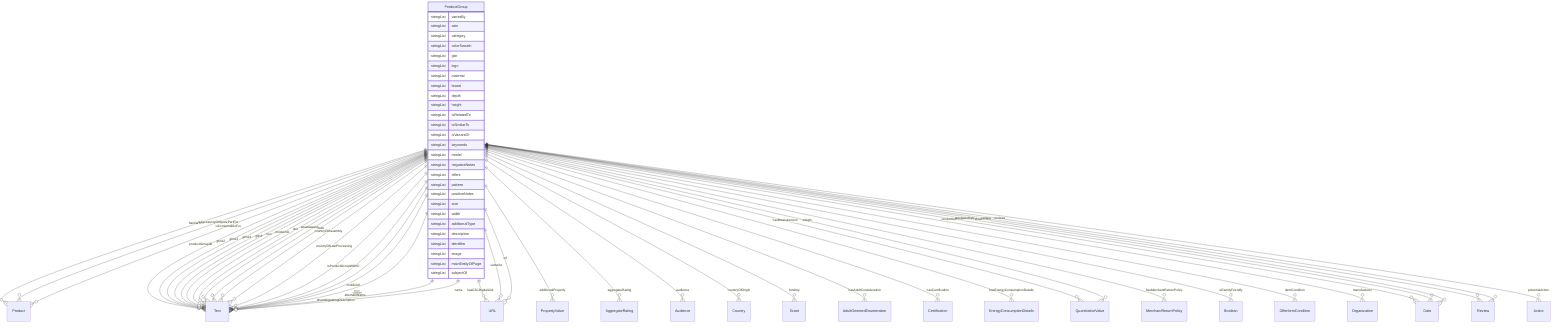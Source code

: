 erDiagram
ProductGroup {
    stringList variesBy  
    stringList asin  
    stringList category  
    stringList colorSwatch  
    stringList gtin  
    stringList logo  
    stringList material  
    stringList brand  
    stringList depth  
    stringList height  
    stringList isRelatedTo  
    stringList isSimilarTo  
    stringList isVariantOf  
    stringList keywords  
    stringList model  
    stringList negativeNotes  
    stringList offers  
    stringList pattern  
    stringList positiveNotes  
    stringList size  
    stringList width  
    stringList additionalType  
    stringList description  
    stringList identifier  
    stringList image  
    stringList mainEntityOfPage  
    stringList subjectOf  
}

ProductGroup ||--}o Product : "hasVariant"
ProductGroup ||--}o Text : "productGroupID"
ProductGroup ||--}o Text : "gtin12"
ProductGroup ||--}o Text : "gtin13"
ProductGroup ||--}o Text : "gtin14"
ProductGroup ||--}o Text : "gtin8"
ProductGroup ||--}o URL : "hasGS1DigitalLink"
ProductGroup ||--}o Text : "nsn"
ProductGroup ||--}o Text : "productID"
ProductGroup ||--}o Text : "sku"
ProductGroup ||--}o PropertyValue : "additionalProperty"
ProductGroup ||--}o AggregateRating : "aggregateRating"
ProductGroup ||--}o Audience : "audience"
ProductGroup ||--}o Text : "award"
ProductGroup ||--}o Text : "awards"
ProductGroup ||--}o Text : "color"
ProductGroup ||--}o Text : "countryOfAssembly"
ProductGroup ||--}o Text : "countryOfLastProcessing"
ProductGroup ||--}o Country : "countryOfOrigin"
ProductGroup ||--}o Grant : "funding"
ProductGroup ||--}o AdultOrientedEnumeration : "hasAdultConsideration"
ProductGroup ||--}o Certification : "hasCertification"
ProductGroup ||--}o EnergyConsumptionDetails : "hasEnergyConsumptionDetails"
ProductGroup ||--}o QuantitativeValue : "hasMeasurement"
ProductGroup ||--}o MerchantReturnPolicy : "hasMerchantReturnPolicy"
ProductGroup ||--}o Text : "inProductGroupWithID"
ProductGroup ||--}o Product : "isAccessoryOrSparePartFor"
ProductGroup ||--}o Product : "isConsumableFor"
ProductGroup ||--}o Boolean : "isFamilyFriendly"
ProductGroup ||--}o OfferItemCondition : "itemCondition"
ProductGroup ||--}o Organization : "manufacturer"
ProductGroup ||--}o Text : "mobileUrl"
ProductGroup ||--}o Text : "mpn"
ProductGroup ||--}o Date : "productionDate"
ProductGroup ||--}o Date : "purchaseDate"
ProductGroup ||--}o Date : "releaseDate"
ProductGroup ||--}o Review : "review"
ProductGroup ||--}o Review : "reviews"
ProductGroup ||--}o Text : "slogan"
ProductGroup ||--}o QuantitativeValue : "weight"
ProductGroup ||--}o Text : "alternateName"
ProductGroup ||--}o Text : "disambiguatingDescription"
ProductGroup ||--}o Text : "name"
ProductGroup ||--}o URL : "sameAs"
ProductGroup ||--}o Action : "potentialAction"
ProductGroup ||--}o URL : "url"